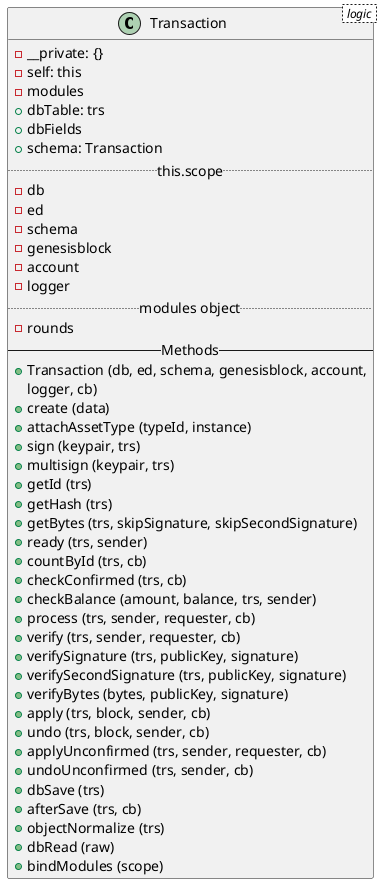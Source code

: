 @startuml
class Transaction < logic > {
  - __private: {}
  - self: this
  - modules
  + dbTable: trs
  + dbFields
  + schema: Transaction
  .. this.scope ..
  - db
  - ed
  - schema
  - genesisblock
  - account
  - logger
  .. modules object ..
  - rounds
  -- Methods --
  + Transaction (db, ed, schema, genesisblock, account,
  logger, cb)
  + create (data)
  + attachAssetType (typeId, instance)
  + sign (keypair, trs)
  + multisign (keypair, trs)
  + getId (trs)
  + getHash (trs)
  + getBytes (trs, skipSignature, skipSecondSignature)
  + ready (trs, sender)
  + countById (trs, cb)
  + checkConfirmed (trs, cb)
  + checkBalance (amount, balance, trs, sender)
  + process (trs, sender, requester, cb)
  + verify (trs, sender, requester, cb)
  + verifySignature (trs, publicKey, signature)
  + verifySecondSignature (trs, publicKey, signature)
  + verifyBytes (bytes, publicKey, signature)
  + apply (trs, block, sender, cb)
  + undo (trs, block, sender, cb)
  + applyUnconfirmed (trs, sender, requester, cb)
  + undoUnconfirmed (trs, sender, cb)
  + dbSave (trs)
  + afterSave (trs, cb)
  + objectNormalize (trs)
  + dbRead (raw)
  + bindModules (scope)
}
@endtuml

